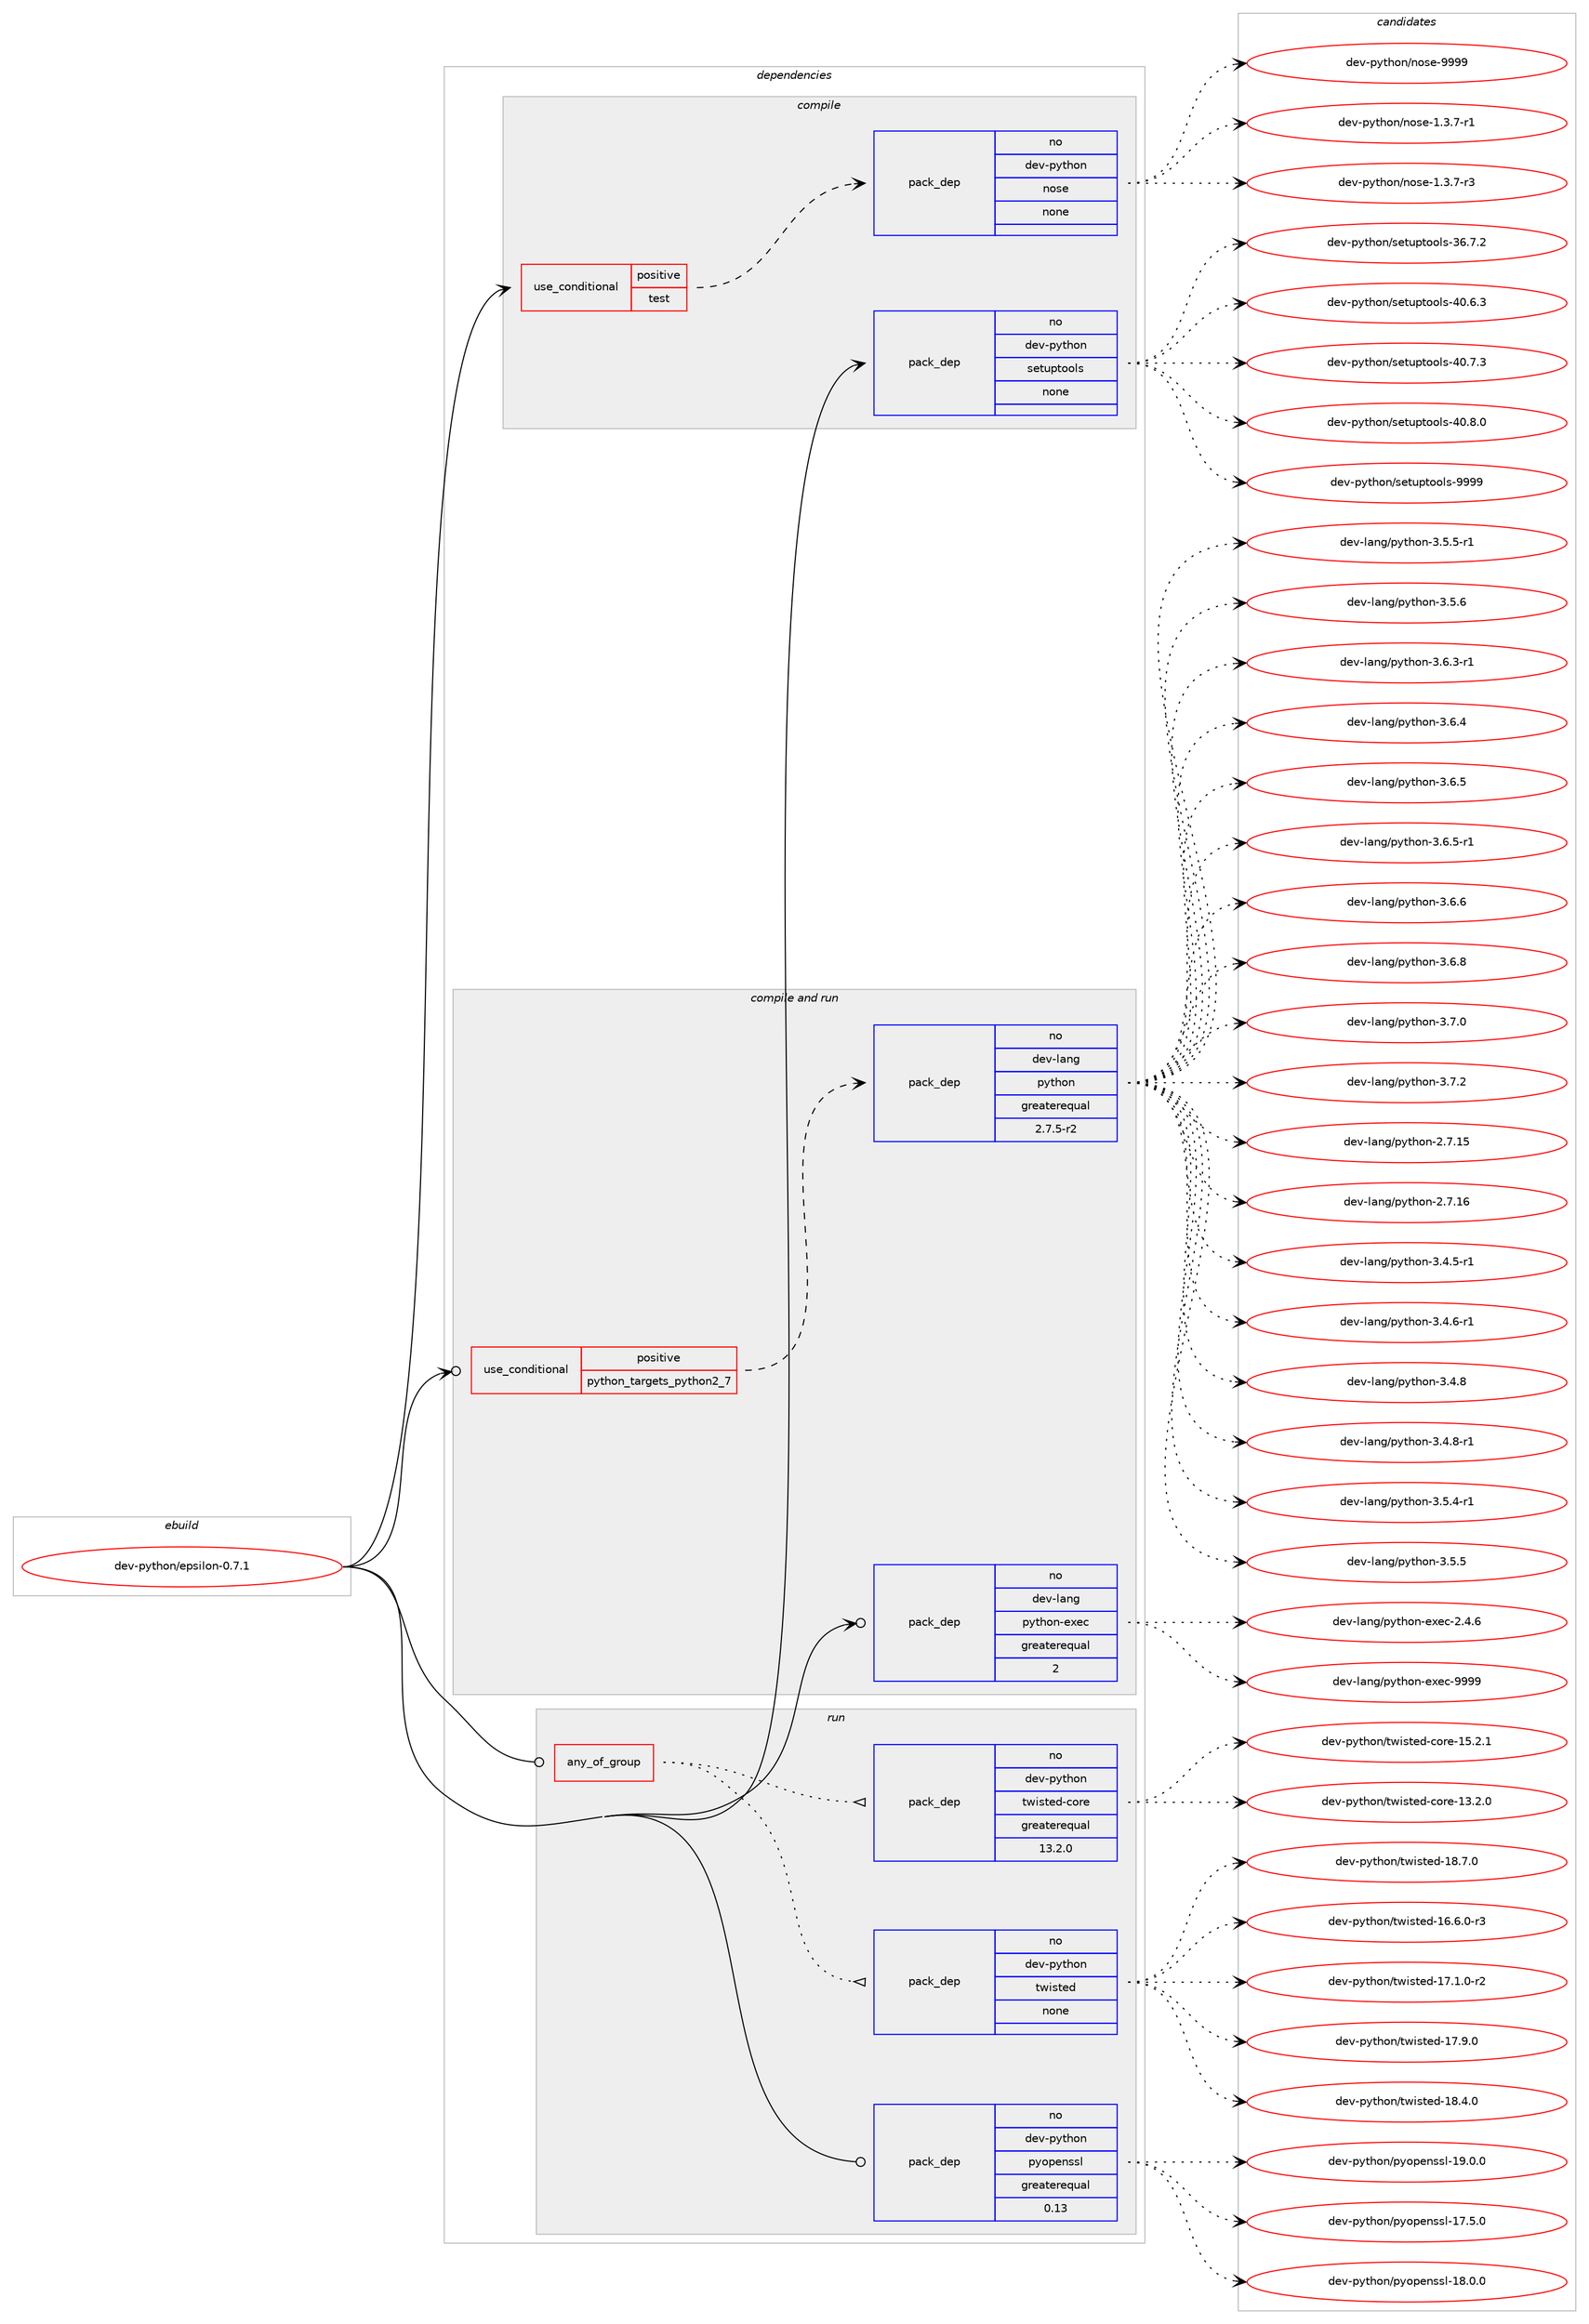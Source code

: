 digraph prolog {

# *************
# Graph options
# *************

newrank=true;
concentrate=true;
compound=true;
graph [rankdir=LR,fontname=Helvetica,fontsize=10,ranksep=1.5];#, ranksep=2.5, nodesep=0.2];
edge  [arrowhead=vee];
node  [fontname=Helvetica,fontsize=10];

# **********
# The ebuild
# **********

subgraph cluster_leftcol {
color=gray;
rank=same;
label=<<i>ebuild</i>>;
id [label="dev-python/epsilon-0.7.1", color=red, width=4, href="../dev-python/epsilon-0.7.1.svg"];
}

# ****************
# The dependencies
# ****************

subgraph cluster_midcol {
color=gray;
label=<<i>dependencies</i>>;
subgraph cluster_compile {
fillcolor="#eeeeee";
style=filled;
label=<<i>compile</i>>;
subgraph cond373943 {
dependency1408078 [label=<<TABLE BORDER="0" CELLBORDER="1" CELLSPACING="0" CELLPADDING="4"><TR><TD ROWSPAN="3" CELLPADDING="10">use_conditional</TD></TR><TR><TD>positive</TD></TR><TR><TD>test</TD></TR></TABLE>>, shape=none, color=red];
subgraph pack1010877 {
dependency1408079 [label=<<TABLE BORDER="0" CELLBORDER="1" CELLSPACING="0" CELLPADDING="4" WIDTH="220"><TR><TD ROWSPAN="6" CELLPADDING="30">pack_dep</TD></TR><TR><TD WIDTH="110">no</TD></TR><TR><TD>dev-python</TD></TR><TR><TD>nose</TD></TR><TR><TD>none</TD></TR><TR><TD></TD></TR></TABLE>>, shape=none, color=blue];
}
dependency1408078:e -> dependency1408079:w [weight=20,style="dashed",arrowhead="vee"];
}
id:e -> dependency1408078:w [weight=20,style="solid",arrowhead="vee"];
subgraph pack1010878 {
dependency1408080 [label=<<TABLE BORDER="0" CELLBORDER="1" CELLSPACING="0" CELLPADDING="4" WIDTH="220"><TR><TD ROWSPAN="6" CELLPADDING="30">pack_dep</TD></TR><TR><TD WIDTH="110">no</TD></TR><TR><TD>dev-python</TD></TR><TR><TD>setuptools</TD></TR><TR><TD>none</TD></TR><TR><TD></TD></TR></TABLE>>, shape=none, color=blue];
}
id:e -> dependency1408080:w [weight=20,style="solid",arrowhead="vee"];
}
subgraph cluster_compileandrun {
fillcolor="#eeeeee";
style=filled;
label=<<i>compile and run</i>>;
subgraph cond373944 {
dependency1408081 [label=<<TABLE BORDER="0" CELLBORDER="1" CELLSPACING="0" CELLPADDING="4"><TR><TD ROWSPAN="3" CELLPADDING="10">use_conditional</TD></TR><TR><TD>positive</TD></TR><TR><TD>python_targets_python2_7</TD></TR></TABLE>>, shape=none, color=red];
subgraph pack1010879 {
dependency1408082 [label=<<TABLE BORDER="0" CELLBORDER="1" CELLSPACING="0" CELLPADDING="4" WIDTH="220"><TR><TD ROWSPAN="6" CELLPADDING="30">pack_dep</TD></TR><TR><TD WIDTH="110">no</TD></TR><TR><TD>dev-lang</TD></TR><TR><TD>python</TD></TR><TR><TD>greaterequal</TD></TR><TR><TD>2.7.5-r2</TD></TR></TABLE>>, shape=none, color=blue];
}
dependency1408081:e -> dependency1408082:w [weight=20,style="dashed",arrowhead="vee"];
}
id:e -> dependency1408081:w [weight=20,style="solid",arrowhead="odotvee"];
subgraph pack1010880 {
dependency1408083 [label=<<TABLE BORDER="0" CELLBORDER="1" CELLSPACING="0" CELLPADDING="4" WIDTH="220"><TR><TD ROWSPAN="6" CELLPADDING="30">pack_dep</TD></TR><TR><TD WIDTH="110">no</TD></TR><TR><TD>dev-lang</TD></TR><TR><TD>python-exec</TD></TR><TR><TD>greaterequal</TD></TR><TR><TD>2</TD></TR></TABLE>>, shape=none, color=blue];
}
id:e -> dependency1408083:w [weight=20,style="solid",arrowhead="odotvee"];
}
subgraph cluster_run {
fillcolor="#eeeeee";
style=filled;
label=<<i>run</i>>;
subgraph any22683 {
dependency1408084 [label=<<TABLE BORDER="0" CELLBORDER="1" CELLSPACING="0" CELLPADDING="4"><TR><TD CELLPADDING="10">any_of_group</TD></TR></TABLE>>, shape=none, color=red];subgraph pack1010881 {
dependency1408085 [label=<<TABLE BORDER="0" CELLBORDER="1" CELLSPACING="0" CELLPADDING="4" WIDTH="220"><TR><TD ROWSPAN="6" CELLPADDING="30">pack_dep</TD></TR><TR><TD WIDTH="110">no</TD></TR><TR><TD>dev-python</TD></TR><TR><TD>twisted</TD></TR><TR><TD>none</TD></TR><TR><TD></TD></TR></TABLE>>, shape=none, color=blue];
}
dependency1408084:e -> dependency1408085:w [weight=20,style="dotted",arrowhead="oinv"];
subgraph pack1010882 {
dependency1408086 [label=<<TABLE BORDER="0" CELLBORDER="1" CELLSPACING="0" CELLPADDING="4" WIDTH="220"><TR><TD ROWSPAN="6" CELLPADDING="30">pack_dep</TD></TR><TR><TD WIDTH="110">no</TD></TR><TR><TD>dev-python</TD></TR><TR><TD>twisted-core</TD></TR><TR><TD>greaterequal</TD></TR><TR><TD>13.2.0</TD></TR></TABLE>>, shape=none, color=blue];
}
dependency1408084:e -> dependency1408086:w [weight=20,style="dotted",arrowhead="oinv"];
}
id:e -> dependency1408084:w [weight=20,style="solid",arrowhead="odot"];
subgraph pack1010883 {
dependency1408087 [label=<<TABLE BORDER="0" CELLBORDER="1" CELLSPACING="0" CELLPADDING="4" WIDTH="220"><TR><TD ROWSPAN="6" CELLPADDING="30">pack_dep</TD></TR><TR><TD WIDTH="110">no</TD></TR><TR><TD>dev-python</TD></TR><TR><TD>pyopenssl</TD></TR><TR><TD>greaterequal</TD></TR><TR><TD>0.13</TD></TR></TABLE>>, shape=none, color=blue];
}
id:e -> dependency1408087:w [weight=20,style="solid",arrowhead="odot"];
}
}

# **************
# The candidates
# **************

subgraph cluster_choices {
rank=same;
color=gray;
label=<<i>candidates</i>>;

subgraph choice1010877 {
color=black;
nodesep=1;
choice10010111845112121116104111110471101111151014549465146554511449 [label="dev-python/nose-1.3.7-r1", color=red, width=4,href="../dev-python/nose-1.3.7-r1.svg"];
choice10010111845112121116104111110471101111151014549465146554511451 [label="dev-python/nose-1.3.7-r3", color=red, width=4,href="../dev-python/nose-1.3.7-r3.svg"];
choice10010111845112121116104111110471101111151014557575757 [label="dev-python/nose-9999", color=red, width=4,href="../dev-python/nose-9999.svg"];
dependency1408079:e -> choice10010111845112121116104111110471101111151014549465146554511449:w [style=dotted,weight="100"];
dependency1408079:e -> choice10010111845112121116104111110471101111151014549465146554511451:w [style=dotted,weight="100"];
dependency1408079:e -> choice10010111845112121116104111110471101111151014557575757:w [style=dotted,weight="100"];
}
subgraph choice1010878 {
color=black;
nodesep=1;
choice100101118451121211161041111104711510111611711211611111110811545515446554650 [label="dev-python/setuptools-36.7.2", color=red, width=4,href="../dev-python/setuptools-36.7.2.svg"];
choice100101118451121211161041111104711510111611711211611111110811545524846544651 [label="dev-python/setuptools-40.6.3", color=red, width=4,href="../dev-python/setuptools-40.6.3.svg"];
choice100101118451121211161041111104711510111611711211611111110811545524846554651 [label="dev-python/setuptools-40.7.3", color=red, width=4,href="../dev-python/setuptools-40.7.3.svg"];
choice100101118451121211161041111104711510111611711211611111110811545524846564648 [label="dev-python/setuptools-40.8.0", color=red, width=4,href="../dev-python/setuptools-40.8.0.svg"];
choice10010111845112121116104111110471151011161171121161111111081154557575757 [label="dev-python/setuptools-9999", color=red, width=4,href="../dev-python/setuptools-9999.svg"];
dependency1408080:e -> choice100101118451121211161041111104711510111611711211611111110811545515446554650:w [style=dotted,weight="100"];
dependency1408080:e -> choice100101118451121211161041111104711510111611711211611111110811545524846544651:w [style=dotted,weight="100"];
dependency1408080:e -> choice100101118451121211161041111104711510111611711211611111110811545524846554651:w [style=dotted,weight="100"];
dependency1408080:e -> choice100101118451121211161041111104711510111611711211611111110811545524846564648:w [style=dotted,weight="100"];
dependency1408080:e -> choice10010111845112121116104111110471151011161171121161111111081154557575757:w [style=dotted,weight="100"];
}
subgraph choice1010879 {
color=black;
nodesep=1;
choice10010111845108971101034711212111610411111045504655464953 [label="dev-lang/python-2.7.15", color=red, width=4,href="../dev-lang/python-2.7.15.svg"];
choice10010111845108971101034711212111610411111045504655464954 [label="dev-lang/python-2.7.16", color=red, width=4,href="../dev-lang/python-2.7.16.svg"];
choice1001011184510897110103471121211161041111104551465246534511449 [label="dev-lang/python-3.4.5-r1", color=red, width=4,href="../dev-lang/python-3.4.5-r1.svg"];
choice1001011184510897110103471121211161041111104551465246544511449 [label="dev-lang/python-3.4.6-r1", color=red, width=4,href="../dev-lang/python-3.4.6-r1.svg"];
choice100101118451089711010347112121116104111110455146524656 [label="dev-lang/python-3.4.8", color=red, width=4,href="../dev-lang/python-3.4.8.svg"];
choice1001011184510897110103471121211161041111104551465246564511449 [label="dev-lang/python-3.4.8-r1", color=red, width=4,href="../dev-lang/python-3.4.8-r1.svg"];
choice1001011184510897110103471121211161041111104551465346524511449 [label="dev-lang/python-3.5.4-r1", color=red, width=4,href="../dev-lang/python-3.5.4-r1.svg"];
choice100101118451089711010347112121116104111110455146534653 [label="dev-lang/python-3.5.5", color=red, width=4,href="../dev-lang/python-3.5.5.svg"];
choice1001011184510897110103471121211161041111104551465346534511449 [label="dev-lang/python-3.5.5-r1", color=red, width=4,href="../dev-lang/python-3.5.5-r1.svg"];
choice100101118451089711010347112121116104111110455146534654 [label="dev-lang/python-3.5.6", color=red, width=4,href="../dev-lang/python-3.5.6.svg"];
choice1001011184510897110103471121211161041111104551465446514511449 [label="dev-lang/python-3.6.3-r1", color=red, width=4,href="../dev-lang/python-3.6.3-r1.svg"];
choice100101118451089711010347112121116104111110455146544652 [label="dev-lang/python-3.6.4", color=red, width=4,href="../dev-lang/python-3.6.4.svg"];
choice100101118451089711010347112121116104111110455146544653 [label="dev-lang/python-3.6.5", color=red, width=4,href="../dev-lang/python-3.6.5.svg"];
choice1001011184510897110103471121211161041111104551465446534511449 [label="dev-lang/python-3.6.5-r1", color=red, width=4,href="../dev-lang/python-3.6.5-r1.svg"];
choice100101118451089711010347112121116104111110455146544654 [label="dev-lang/python-3.6.6", color=red, width=4,href="../dev-lang/python-3.6.6.svg"];
choice100101118451089711010347112121116104111110455146544656 [label="dev-lang/python-3.6.8", color=red, width=4,href="../dev-lang/python-3.6.8.svg"];
choice100101118451089711010347112121116104111110455146554648 [label="dev-lang/python-3.7.0", color=red, width=4,href="../dev-lang/python-3.7.0.svg"];
choice100101118451089711010347112121116104111110455146554650 [label="dev-lang/python-3.7.2", color=red, width=4,href="../dev-lang/python-3.7.2.svg"];
dependency1408082:e -> choice10010111845108971101034711212111610411111045504655464953:w [style=dotted,weight="100"];
dependency1408082:e -> choice10010111845108971101034711212111610411111045504655464954:w [style=dotted,weight="100"];
dependency1408082:e -> choice1001011184510897110103471121211161041111104551465246534511449:w [style=dotted,weight="100"];
dependency1408082:e -> choice1001011184510897110103471121211161041111104551465246544511449:w [style=dotted,weight="100"];
dependency1408082:e -> choice100101118451089711010347112121116104111110455146524656:w [style=dotted,weight="100"];
dependency1408082:e -> choice1001011184510897110103471121211161041111104551465246564511449:w [style=dotted,weight="100"];
dependency1408082:e -> choice1001011184510897110103471121211161041111104551465346524511449:w [style=dotted,weight="100"];
dependency1408082:e -> choice100101118451089711010347112121116104111110455146534653:w [style=dotted,weight="100"];
dependency1408082:e -> choice1001011184510897110103471121211161041111104551465346534511449:w [style=dotted,weight="100"];
dependency1408082:e -> choice100101118451089711010347112121116104111110455146534654:w [style=dotted,weight="100"];
dependency1408082:e -> choice1001011184510897110103471121211161041111104551465446514511449:w [style=dotted,weight="100"];
dependency1408082:e -> choice100101118451089711010347112121116104111110455146544652:w [style=dotted,weight="100"];
dependency1408082:e -> choice100101118451089711010347112121116104111110455146544653:w [style=dotted,weight="100"];
dependency1408082:e -> choice1001011184510897110103471121211161041111104551465446534511449:w [style=dotted,weight="100"];
dependency1408082:e -> choice100101118451089711010347112121116104111110455146544654:w [style=dotted,weight="100"];
dependency1408082:e -> choice100101118451089711010347112121116104111110455146544656:w [style=dotted,weight="100"];
dependency1408082:e -> choice100101118451089711010347112121116104111110455146554648:w [style=dotted,weight="100"];
dependency1408082:e -> choice100101118451089711010347112121116104111110455146554650:w [style=dotted,weight="100"];
}
subgraph choice1010880 {
color=black;
nodesep=1;
choice1001011184510897110103471121211161041111104510112010199455046524654 [label="dev-lang/python-exec-2.4.6", color=red, width=4,href="../dev-lang/python-exec-2.4.6.svg"];
choice10010111845108971101034711212111610411111045101120101994557575757 [label="dev-lang/python-exec-9999", color=red, width=4,href="../dev-lang/python-exec-9999.svg"];
dependency1408083:e -> choice1001011184510897110103471121211161041111104510112010199455046524654:w [style=dotted,weight="100"];
dependency1408083:e -> choice10010111845108971101034711212111610411111045101120101994557575757:w [style=dotted,weight="100"];
}
subgraph choice1010881 {
color=black;
nodesep=1;
choice1001011184511212111610411111047116119105115116101100454954465446484511451 [label="dev-python/twisted-16.6.0-r3", color=red, width=4,href="../dev-python/twisted-16.6.0-r3.svg"];
choice1001011184511212111610411111047116119105115116101100454955464946484511450 [label="dev-python/twisted-17.1.0-r2", color=red, width=4,href="../dev-python/twisted-17.1.0-r2.svg"];
choice100101118451121211161041111104711611910511511610110045495546574648 [label="dev-python/twisted-17.9.0", color=red, width=4,href="../dev-python/twisted-17.9.0.svg"];
choice100101118451121211161041111104711611910511511610110045495646524648 [label="dev-python/twisted-18.4.0", color=red, width=4,href="../dev-python/twisted-18.4.0.svg"];
choice100101118451121211161041111104711611910511511610110045495646554648 [label="dev-python/twisted-18.7.0", color=red, width=4,href="../dev-python/twisted-18.7.0.svg"];
dependency1408085:e -> choice1001011184511212111610411111047116119105115116101100454954465446484511451:w [style=dotted,weight="100"];
dependency1408085:e -> choice1001011184511212111610411111047116119105115116101100454955464946484511450:w [style=dotted,weight="100"];
dependency1408085:e -> choice100101118451121211161041111104711611910511511610110045495546574648:w [style=dotted,weight="100"];
dependency1408085:e -> choice100101118451121211161041111104711611910511511610110045495646524648:w [style=dotted,weight="100"];
dependency1408085:e -> choice100101118451121211161041111104711611910511511610110045495646554648:w [style=dotted,weight="100"];
}
subgraph choice1010882 {
color=black;
nodesep=1;
choice1001011184511212111610411111047116119105115116101100459911111410145495146504648 [label="dev-python/twisted-core-13.2.0", color=red, width=4,href="../dev-python/twisted-core-13.2.0.svg"];
choice1001011184511212111610411111047116119105115116101100459911111410145495346504649 [label="dev-python/twisted-core-15.2.1", color=red, width=4,href="../dev-python/twisted-core-15.2.1.svg"];
dependency1408086:e -> choice1001011184511212111610411111047116119105115116101100459911111410145495146504648:w [style=dotted,weight="100"];
dependency1408086:e -> choice1001011184511212111610411111047116119105115116101100459911111410145495346504649:w [style=dotted,weight="100"];
}
subgraph choice1010883 {
color=black;
nodesep=1;
choice100101118451121211161041111104711212111111210111011511510845495546534648 [label="dev-python/pyopenssl-17.5.0", color=red, width=4,href="../dev-python/pyopenssl-17.5.0.svg"];
choice100101118451121211161041111104711212111111210111011511510845495646484648 [label="dev-python/pyopenssl-18.0.0", color=red, width=4,href="../dev-python/pyopenssl-18.0.0.svg"];
choice100101118451121211161041111104711212111111210111011511510845495746484648 [label="dev-python/pyopenssl-19.0.0", color=red, width=4,href="../dev-python/pyopenssl-19.0.0.svg"];
dependency1408087:e -> choice100101118451121211161041111104711212111111210111011511510845495546534648:w [style=dotted,weight="100"];
dependency1408087:e -> choice100101118451121211161041111104711212111111210111011511510845495646484648:w [style=dotted,weight="100"];
dependency1408087:e -> choice100101118451121211161041111104711212111111210111011511510845495746484648:w [style=dotted,weight="100"];
}
}

}
